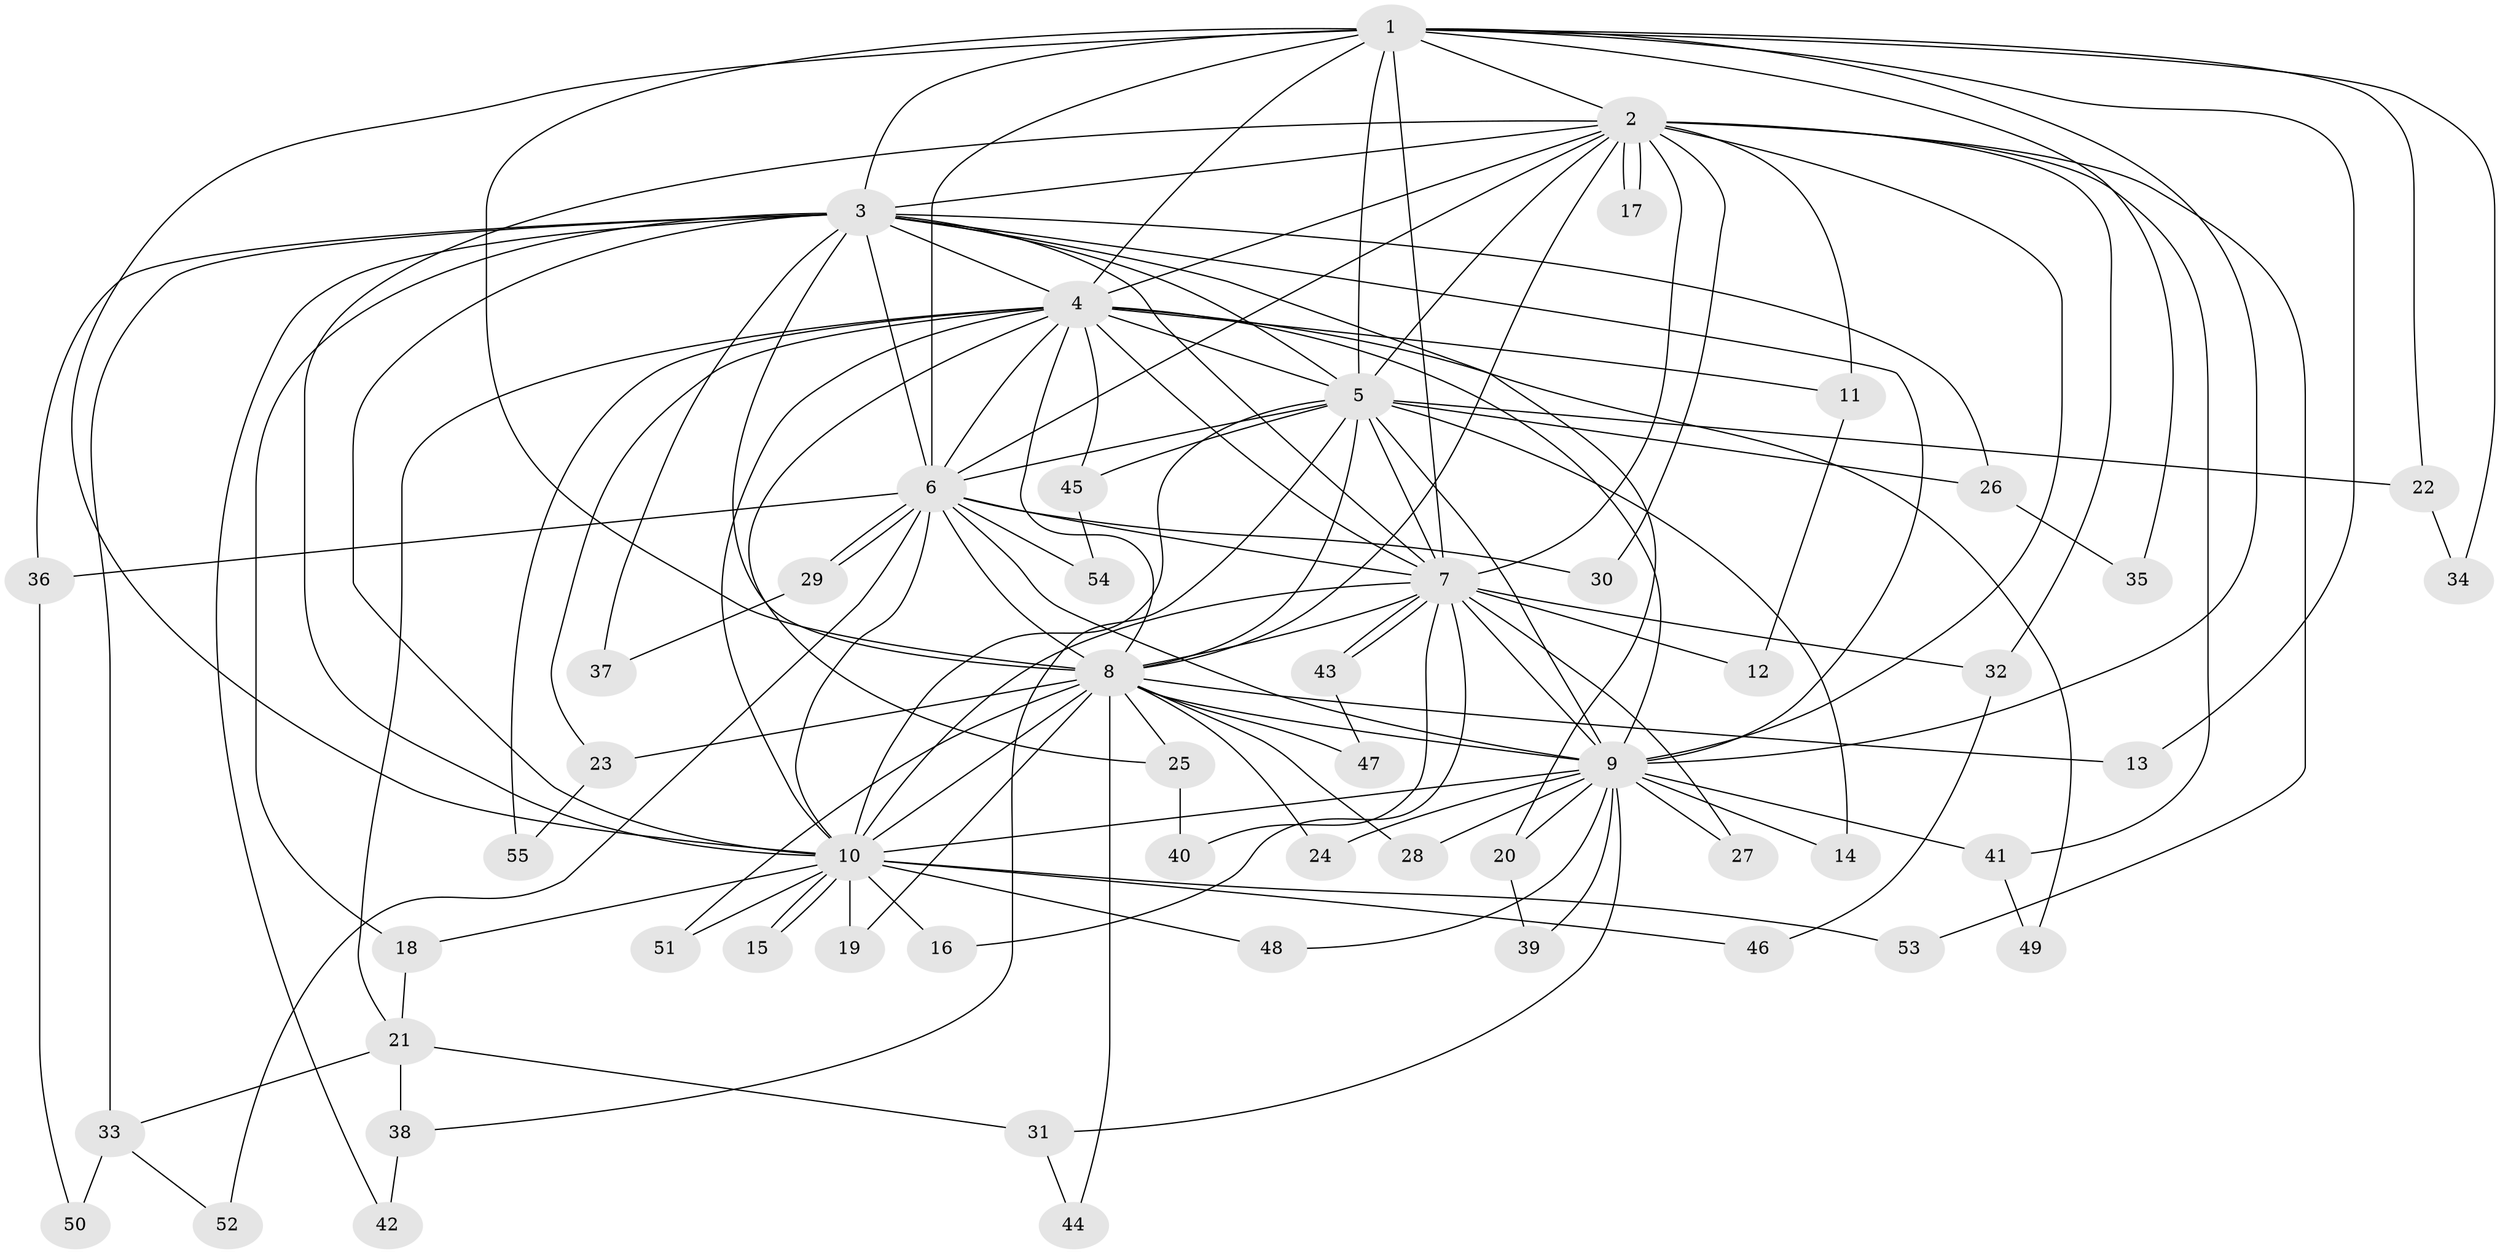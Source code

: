 // Generated by graph-tools (version 1.1) at 2025/01/03/09/25 03:01:23]
// undirected, 55 vertices, 135 edges
graph export_dot {
graph [start="1"]
  node [color=gray90,style=filled];
  1;
  2;
  3;
  4;
  5;
  6;
  7;
  8;
  9;
  10;
  11;
  12;
  13;
  14;
  15;
  16;
  17;
  18;
  19;
  20;
  21;
  22;
  23;
  24;
  25;
  26;
  27;
  28;
  29;
  30;
  31;
  32;
  33;
  34;
  35;
  36;
  37;
  38;
  39;
  40;
  41;
  42;
  43;
  44;
  45;
  46;
  47;
  48;
  49;
  50;
  51;
  52;
  53;
  54;
  55;
  1 -- 2;
  1 -- 3;
  1 -- 4;
  1 -- 5;
  1 -- 6;
  1 -- 7;
  1 -- 8;
  1 -- 9;
  1 -- 10;
  1 -- 13;
  1 -- 22;
  1 -- 34;
  1 -- 35;
  2 -- 3;
  2 -- 4;
  2 -- 5;
  2 -- 6;
  2 -- 7;
  2 -- 8;
  2 -- 9;
  2 -- 10;
  2 -- 11;
  2 -- 17;
  2 -- 17;
  2 -- 30;
  2 -- 32;
  2 -- 41;
  2 -- 53;
  3 -- 4;
  3 -- 5;
  3 -- 6;
  3 -- 7;
  3 -- 8;
  3 -- 9;
  3 -- 10;
  3 -- 18;
  3 -- 20;
  3 -- 26;
  3 -- 33;
  3 -- 36;
  3 -- 37;
  3 -- 42;
  4 -- 5;
  4 -- 6;
  4 -- 7;
  4 -- 8;
  4 -- 9;
  4 -- 10;
  4 -- 11;
  4 -- 21;
  4 -- 23;
  4 -- 25;
  4 -- 45;
  4 -- 49;
  4 -- 55;
  5 -- 6;
  5 -- 7;
  5 -- 8;
  5 -- 9;
  5 -- 10;
  5 -- 14;
  5 -- 22;
  5 -- 26;
  5 -- 38;
  5 -- 45;
  6 -- 7;
  6 -- 8;
  6 -- 9;
  6 -- 10;
  6 -- 29;
  6 -- 29;
  6 -- 30;
  6 -- 36;
  6 -- 52;
  6 -- 54;
  7 -- 8;
  7 -- 9;
  7 -- 10;
  7 -- 12;
  7 -- 16;
  7 -- 27;
  7 -- 32;
  7 -- 40;
  7 -- 43;
  7 -- 43;
  8 -- 9;
  8 -- 10;
  8 -- 13;
  8 -- 19;
  8 -- 23;
  8 -- 24;
  8 -- 25;
  8 -- 28;
  8 -- 44;
  8 -- 47;
  8 -- 51;
  9 -- 10;
  9 -- 14;
  9 -- 20;
  9 -- 24;
  9 -- 27;
  9 -- 28;
  9 -- 31;
  9 -- 39;
  9 -- 41;
  9 -- 48;
  10 -- 15;
  10 -- 15;
  10 -- 16;
  10 -- 18;
  10 -- 19;
  10 -- 46;
  10 -- 48;
  10 -- 51;
  10 -- 53;
  11 -- 12;
  18 -- 21;
  20 -- 39;
  21 -- 31;
  21 -- 33;
  21 -- 38;
  22 -- 34;
  23 -- 55;
  25 -- 40;
  26 -- 35;
  29 -- 37;
  31 -- 44;
  32 -- 46;
  33 -- 50;
  33 -- 52;
  36 -- 50;
  38 -- 42;
  41 -- 49;
  43 -- 47;
  45 -- 54;
}

